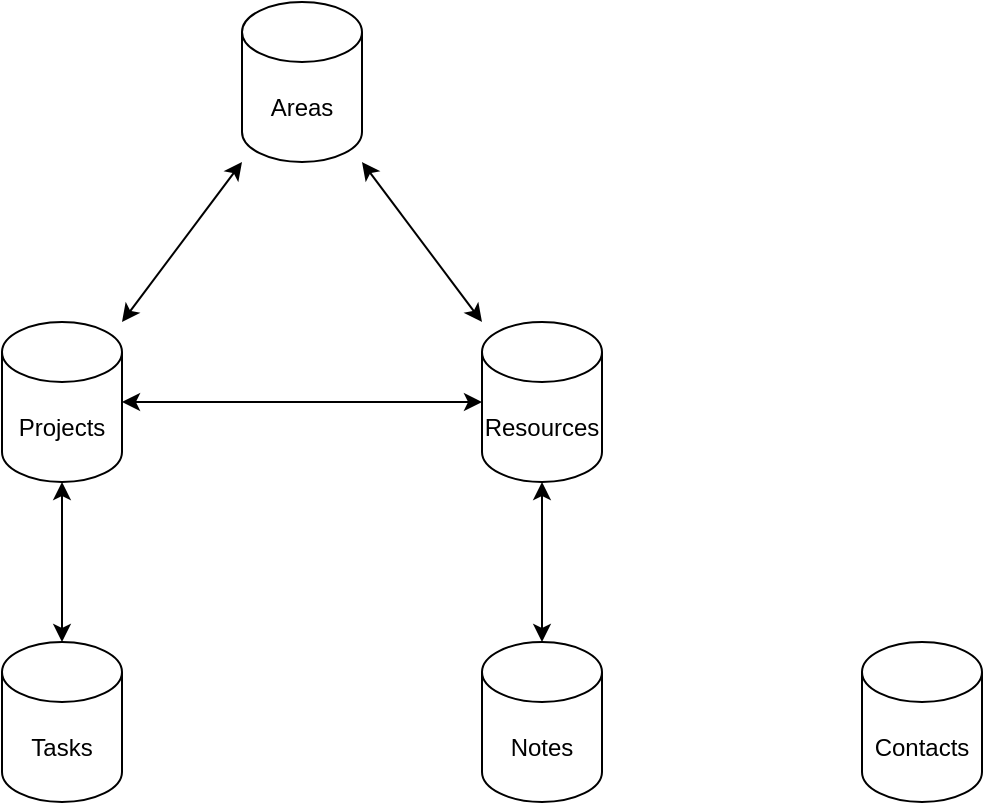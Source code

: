 <mxfile version="15.5.4" type="github"><diagram id="3BPSOvyjyfxISo29sSgV" name="Page-1"><mxGraphModel dx="860" dy="461" grid="1" gridSize="10" guides="1" tooltips="1" connect="1" arrows="1" fold="1" page="1" pageScale="1" pageWidth="850" pageHeight="1100" math="0" shadow="0"><root><mxCell id="0"/><mxCell id="1" parent="0"/><mxCell id="nkeR54Wnjavp9a9YE_oZ-1" value="Areas" style="shape=cylinder3;whiteSpace=wrap;html=1;boundedLbl=1;backgroundOutline=1;size=15;" parent="1" vertex="1"><mxGeometry x="370" y="120" width="60" height="80" as="geometry"/></mxCell><mxCell id="nkeR54Wnjavp9a9YE_oZ-2" value="Projects" style="shape=cylinder3;whiteSpace=wrap;html=1;boundedLbl=1;backgroundOutline=1;size=15;" parent="1" vertex="1"><mxGeometry x="250" y="280" width="60" height="80" as="geometry"/></mxCell><mxCell id="nkeR54Wnjavp9a9YE_oZ-3" value="Tasks" style="shape=cylinder3;whiteSpace=wrap;html=1;boundedLbl=1;backgroundOutline=1;size=15;" parent="1" vertex="1"><mxGeometry x="250" y="440" width="60" height="80" as="geometry"/></mxCell><mxCell id="nkeR54Wnjavp9a9YE_oZ-4" value="" style="endArrow=classic;startArrow=classic;html=1;rounded=0;" parent="1" source="nkeR54Wnjavp9a9YE_oZ-3" target="nkeR54Wnjavp9a9YE_oZ-2" edge="1"><mxGeometry width="50" height="50" relative="1" as="geometry"><mxPoint x="510" y="360" as="sourcePoint"/><mxPoint x="560" y="310" as="targetPoint"/></mxGeometry></mxCell><mxCell id="nkeR54Wnjavp9a9YE_oZ-5" value="" style="endArrow=classic;startArrow=classic;html=1;rounded=0;" parent="1" source="nkeR54Wnjavp9a9YE_oZ-2" target="nkeR54Wnjavp9a9YE_oZ-1" edge="1"><mxGeometry width="50" height="50" relative="1" as="geometry"><mxPoint x="440" y="310" as="sourcePoint"/><mxPoint x="560" y="310" as="targetPoint"/></mxGeometry></mxCell><mxCell id="nkeR54Wnjavp9a9YE_oZ-6" value="Resources" style="shape=cylinder3;whiteSpace=wrap;html=1;boundedLbl=1;backgroundOutline=1;size=15;" parent="1" vertex="1"><mxGeometry x="490" y="280" width="60" height="80" as="geometry"/></mxCell><mxCell id="nkeR54Wnjavp9a9YE_oZ-7" value="" style="endArrow=classic;startArrow=classic;html=1;rounded=0;" parent="1" source="nkeR54Wnjavp9a9YE_oZ-6" target="nkeR54Wnjavp9a9YE_oZ-1" edge="1"><mxGeometry width="50" height="50" relative="1" as="geometry"><mxPoint x="510" y="360" as="sourcePoint"/><mxPoint x="560" y="310" as="targetPoint"/></mxGeometry></mxCell><mxCell id="nkeR54Wnjavp9a9YE_oZ-8" value="Notes" style="shape=cylinder3;whiteSpace=wrap;html=1;boundedLbl=1;backgroundOutline=1;size=15;" parent="1" vertex="1"><mxGeometry x="490" y="440" width="60" height="80" as="geometry"/></mxCell><mxCell id="nkeR54Wnjavp9a9YE_oZ-9" value="" style="endArrow=classic;startArrow=classic;html=1;rounded=0;" parent="1" source="nkeR54Wnjavp9a9YE_oZ-8" target="nkeR54Wnjavp9a9YE_oZ-6" edge="1"><mxGeometry width="50" height="50" relative="1" as="geometry"><mxPoint x="570" y="320" as="sourcePoint"/><mxPoint x="620" y="270" as="targetPoint"/></mxGeometry></mxCell><mxCell id="nkeR54Wnjavp9a9YE_oZ-10" value="" style="endArrow=classic;startArrow=classic;html=1;rounded=0;" parent="1" source="nkeR54Wnjavp9a9YE_oZ-2" target="nkeR54Wnjavp9a9YE_oZ-6" edge="1"><mxGeometry width="50" height="50" relative="1" as="geometry"><mxPoint x="570" y="320" as="sourcePoint"/><mxPoint x="620" y="270" as="targetPoint"/></mxGeometry></mxCell><mxCell id="IW-b-C8ZSR9FPM1FpgnA-1" value="Contacts" style="shape=cylinder3;whiteSpace=wrap;html=1;boundedLbl=1;backgroundOutline=1;size=15;" vertex="1" parent="1"><mxGeometry x="680" y="440" width="60" height="80" as="geometry"/></mxCell></root></mxGraphModel></diagram></mxfile>